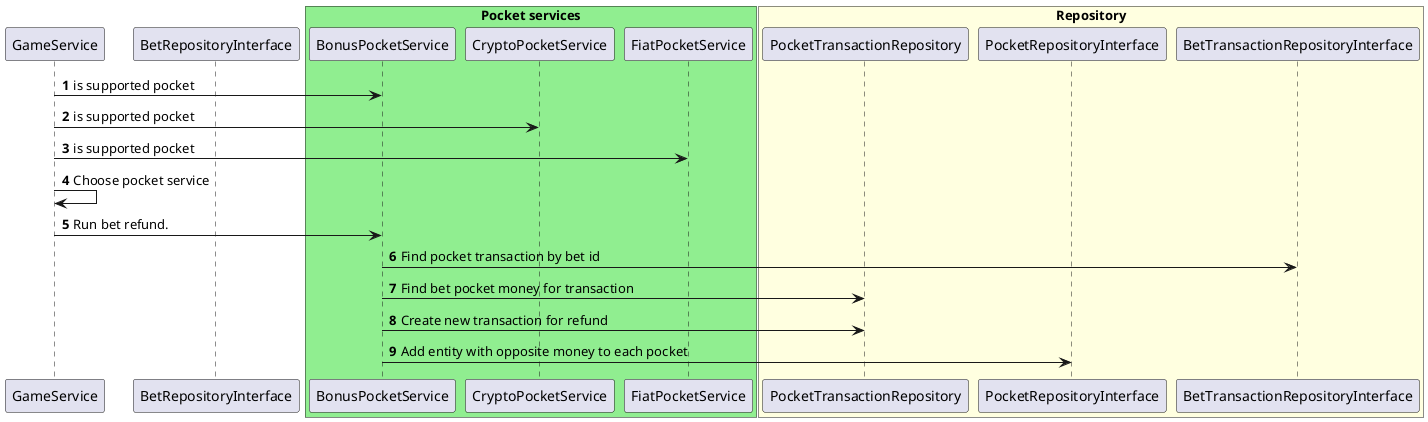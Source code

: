 @startuml
'https://plantuml.com/sequence-diagram

autonumber
participant GameService as gs
participant BetRepositoryInterface
box "Pocket services" #LightGreen
    participant BonusPocketService
    participant CryptoPocketService
    participant FiatPocketService
end box

box "Repository" #LightYellow
    participant PocketTransactionRepository
    participant PocketRepositoryInterface
    participant BetTransactionRepositoryInterface
end box

gs -> BonusPocketService: is supported pocket
gs -> CryptoPocketService: is supported pocket
gs -> FiatPocketService: is supported pocket
gs -> gs: Choose pocket service
gs -> BonusPocketService: Run bet refund.
BonusPocketService -> BetTransactionRepositoryInterface: Find pocket transaction by bet id
BonusPocketService -> PocketTransactionRepository: Find bet pocket money for transaction
BonusPocketService -> PocketTransactionRepository: Create new transaction for refund
BonusPocketService -> PocketRepositoryInterface: Add entity with opposite money to each pocket

@enduml
